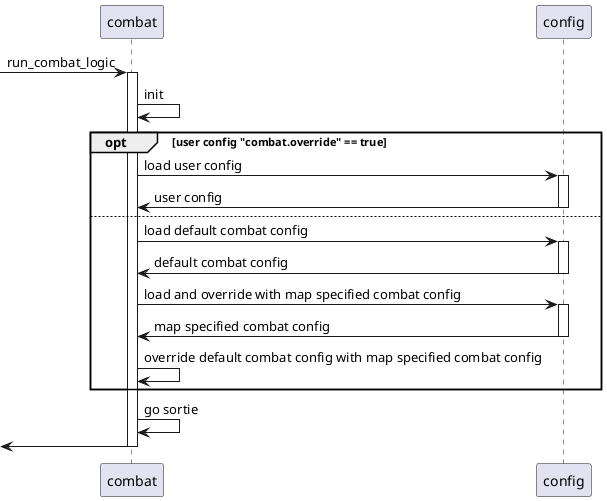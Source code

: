 @startuml


 -> combat: run_combat_logic
activate combat
combat -> combat: init 

opt user config "combat.override" == true
combat -> config: load user config 
activate config
config -> combat: user config 
deactivate config

else 
combat -> config: load default combat config 
activate config
config -> combat: default combat config 
deactivate config
combat -> config: load and override with map specified combat config 
activate config
config -> combat: map specified combat config 
deactivate config

combat -> combat: override default combat config with map specified combat config

end

combat -> combat:  go sortie

 <- combat:  
deactivate combat
@enduml
